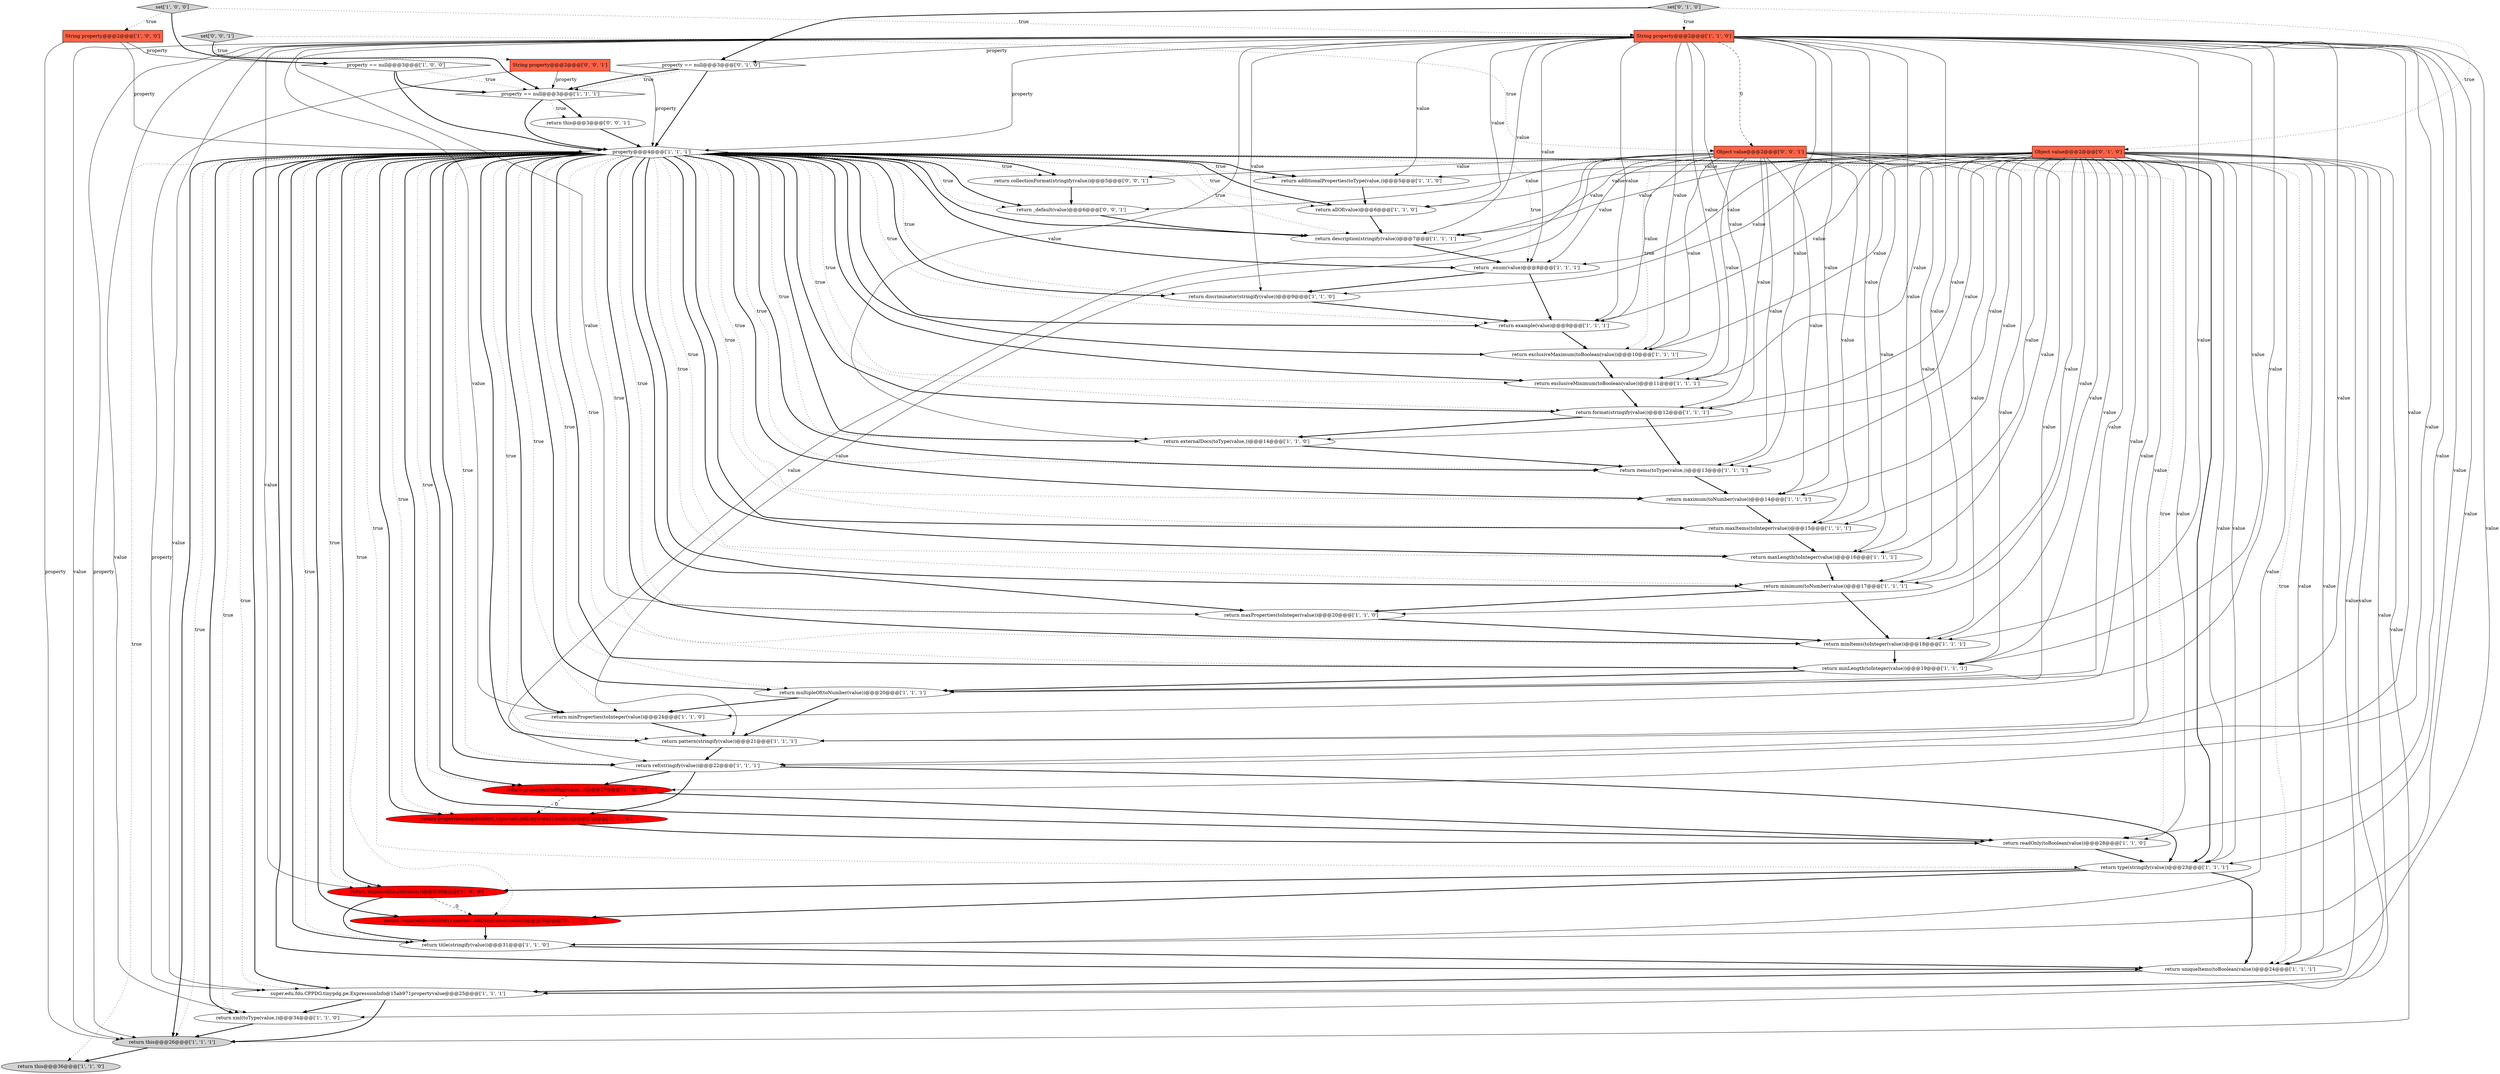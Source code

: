 digraph {
12 [style = filled, label = "return ref(stringify(value))@@@22@@@['1', '1', '1']", fillcolor = white, shape = ellipse image = "AAA0AAABBB1BBB"];
35 [style = filled, label = "super.edu.fdu.CPPDG.tinypdg.pe.ExpressionInfo@15ab971propertyvalue@@@25@@@['1', '1', '1']", fillcolor = white, shape = ellipse image = "AAA0AAABBB1BBB"];
38 [style = filled, label = "property == null@@@3@@@['0', '1', '0']", fillcolor = white, shape = diamond image = "AAA0AAABBB2BBB"];
36 [style = filled, label = "return this@@@26@@@['1', '1', '1']", fillcolor = lightgray, shape = ellipse image = "AAA0AAABBB1BBB"];
27 [style = filled, label = "return example(value)@@@9@@@['1', '1', '1']", fillcolor = white, shape = ellipse image = "AAA0AAABBB1BBB"];
8 [style = filled, label = "return _enum(value)@@@8@@@['1', '1', '1']", fillcolor = white, shape = ellipse image = "AAA0AAABBB1BBB"];
42 [style = filled, label = "return required(listBuilder().sparse().addAny(value).build())@@@30@@@['0', '1', '0']", fillcolor = red, shape = ellipse image = "AAA1AAABBB2BBB"];
26 [style = filled, label = "return discriminator(stringify(value))@@@9@@@['1', '1', '0']", fillcolor = white, shape = ellipse image = "AAA0AAABBB1BBB"];
31 [style = filled, label = "return items(toType(value,))@@@13@@@['1', '1', '1']", fillcolor = white, shape = ellipse image = "AAA0AAABBB1BBB"];
23 [style = filled, label = "return maxLength(toInteger(value))@@@16@@@['1', '1', '1']", fillcolor = white, shape = ellipse image = "AAA0AAABBB1BBB"];
7 [style = filled, label = "return maxItems(toInteger(value))@@@15@@@['1', '1', '1']", fillcolor = white, shape = ellipse image = "AAA0AAABBB1BBB"];
14 [style = filled, label = "return maxProperties(toInteger(value))@@@20@@@['1', '1', '0']", fillcolor = white, shape = ellipse image = "AAA0AAABBB1BBB"];
15 [style = filled, label = "return format(stringify(value))@@@12@@@['1', '1', '1']", fillcolor = white, shape = ellipse image = "AAA0AAABBB1BBB"];
32 [style = filled, label = "return multipleOf(toNumber(value))@@@20@@@['1', '1', '1']", fillcolor = white, shape = ellipse image = "AAA0AAABBB1BBB"];
20 [style = filled, label = "return readOnly(toBoolean(value))@@@28@@@['1', '1', '0']", fillcolor = white, shape = ellipse image = "AAA0AAABBB1BBB"];
29 [style = filled, label = "property == null@@@3@@@['1', '1', '1']", fillcolor = white, shape = diamond image = "AAA0AAABBB1BBB"];
34 [style = filled, label = "String property@@@2@@@['1', '1', '0']", fillcolor = tomato, shape = box image = "AAA0AAABBB1BBB"];
37 [style = filled, label = "return minProperties(toInteger(value))@@@24@@@['1', '1', '0']", fillcolor = white, shape = ellipse image = "AAA0AAABBB1BBB"];
45 [style = filled, label = "Object value@@@2@@@['0', '0', '1']", fillcolor = tomato, shape = box image = "AAA0AAABBB3BBB"];
3 [style = filled, label = "return uniqueItems(toBoolean(value))@@@24@@@['1', '1', '1']", fillcolor = white, shape = ellipse image = "AAA0AAABBB1BBB"];
6 [style = filled, label = "String property@@@2@@@['1', '0', '0']", fillcolor = tomato, shape = box image = "AAA0AAABBB1BBB"];
30 [style = filled, label = "return allOf(value)@@@6@@@['1', '1', '0']", fillcolor = white, shape = ellipse image = "AAA0AAABBB1BBB"];
33 [style = filled, label = "return maximum(toNumber(value))@@@14@@@['1', '1', '1']", fillcolor = white, shape = ellipse image = "AAA0AAABBB1BBB"];
22 [style = filled, label = "return title(stringify(value))@@@31@@@['1', '1', '0']", fillcolor = white, shape = ellipse image = "AAA0AAABBB1BBB"];
41 [style = filled, label = "return properties(mapBuilder(,).sparse().addAny(value).build())@@@27@@@['0', '1', '0']", fillcolor = red, shape = ellipse image = "AAA1AAABBB2BBB"];
4 [style = filled, label = "return exclusiveMinimum(toBoolean(value))@@@11@@@['1', '1', '1']", fillcolor = white, shape = ellipse image = "AAA0AAABBB1BBB"];
13 [style = filled, label = "return required(toList(value,))@@@30@@@['1', '0', '0']", fillcolor = red, shape = ellipse image = "AAA1AAABBB1BBB"];
10 [style = filled, label = "return pattern(stringify(value))@@@21@@@['1', '1', '1']", fillcolor = white, shape = ellipse image = "AAA0AAABBB1BBB"];
24 [style = filled, label = "return minimum(toNumber(value))@@@17@@@['1', '1', '1']", fillcolor = white, shape = ellipse image = "AAA0AAABBB1BBB"];
18 [style = filled, label = "return this@@@36@@@['1', '1', '0']", fillcolor = lightgray, shape = ellipse image = "AAA0AAABBB1BBB"];
5 [style = filled, label = "return minLength(toInteger(value))@@@19@@@['1', '1', '1']", fillcolor = white, shape = ellipse image = "AAA0AAABBB1BBB"];
11 [style = filled, label = "property == null@@@3@@@['1', '0', '0']", fillcolor = white, shape = diamond image = "AAA0AAABBB1BBB"];
16 [style = filled, label = "return xml(toType(value,))@@@34@@@['1', '1', '0']", fillcolor = white, shape = ellipse image = "AAA0AAABBB1BBB"];
25 [style = filled, label = "return properties(toMap(value,,))@@@27@@@['1', '0', '0']", fillcolor = red, shape = ellipse image = "AAA1AAABBB1BBB"];
9 [style = filled, label = "return minItems(toInteger(value))@@@18@@@['1', '1', '1']", fillcolor = white, shape = ellipse image = "AAA0AAABBB1BBB"];
21 [style = filled, label = "return exclusiveMaximum(toBoolean(value))@@@10@@@['1', '1', '1']", fillcolor = white, shape = ellipse image = "AAA0AAABBB1BBB"];
39 [style = filled, label = "Object value@@@2@@@['0', '1', '0']", fillcolor = tomato, shape = box image = "AAA0AAABBB2BBB"];
28 [style = filled, label = "return additionalProperties(toType(value,))@@@5@@@['1', '1', '0']", fillcolor = white, shape = ellipse image = "AAA0AAABBB1BBB"];
19 [style = filled, label = "return description(stringify(value))@@@7@@@['1', '1', '1']", fillcolor = white, shape = ellipse image = "AAA0AAABBB1BBB"];
17 [style = filled, label = "property@@@4@@@['1', '1', '1']", fillcolor = white, shape = diamond image = "AAA0AAABBB1BBB"];
40 [style = filled, label = "set['0', '1', '0']", fillcolor = lightgray, shape = diamond image = "AAA0AAABBB2BBB"];
47 [style = filled, label = "return collectionFormat(stringify(value))@@@5@@@['0', '0', '1']", fillcolor = white, shape = ellipse image = "AAA0AAABBB3BBB"];
43 [style = filled, label = "set['0', '0', '1']", fillcolor = lightgray, shape = diamond image = "AAA0AAABBB3BBB"];
0 [style = filled, label = "return type(stringify(value))@@@23@@@['1', '1', '1']", fillcolor = white, shape = ellipse image = "AAA0AAABBB1BBB"];
44 [style = filled, label = "String property@@@2@@@['0', '0', '1']", fillcolor = tomato, shape = box image = "AAA0AAABBB3BBB"];
2 [style = filled, label = "set['1', '0', '0']", fillcolor = lightgray, shape = diamond image = "AAA0AAABBB1BBB"];
46 [style = filled, label = "return this@@@3@@@['0', '0', '1']", fillcolor = white, shape = ellipse image = "AAA0AAABBB3BBB"];
1 [style = filled, label = "return externalDocs(toType(value,))@@@14@@@['1', '1', '0']", fillcolor = white, shape = ellipse image = "AAA0AAABBB1BBB"];
48 [style = filled, label = "return _default(value)@@@6@@@['0', '0', '1']", fillcolor = white, shape = ellipse image = "AAA0AAABBB3BBB"];
39->1 [style = solid, label="value"];
17->25 [style = bold, label=""];
40->39 [style = dotted, label="true"];
6->17 [style = solid, label="property"];
45->7 [style = solid, label="value"];
32->37 [style = bold, label=""];
0->13 [style = bold, label=""];
44->35 [style = solid, label="property"];
45->12 [style = solid, label="value"];
17->1 [style = dotted, label="true"];
17->9 [style = bold, label=""];
45->10 [style = solid, label="value"];
45->0 [style = solid, label="value"];
4->15 [style = bold, label=""];
17->35 [style = dotted, label="true"];
20->0 [style = bold, label=""];
17->14 [style = dotted, label="true"];
11->29 [style = bold, label=""];
39->22 [style = solid, label="value"];
34->24 [style = solid, label="value"];
40->38 [style = bold, label=""];
45->33 [style = solid, label="value"];
41->20 [style = bold, label=""];
34->31 [style = solid, label="value"];
34->36 [style = solid, label="value"];
45->9 [style = solid, label="value"];
3->35 [style = bold, label=""];
17->36 [style = bold, label=""];
39->23 [style = solid, label="value"];
17->8 [style = dotted, label="true"];
34->5 [style = solid, label="value"];
45->48 [style = solid, label="value"];
17->15 [style = dotted, label="true"];
17->14 [style = bold, label=""];
10->12 [style = bold, label=""];
29->46 [style = bold, label=""];
36->18 [style = bold, label=""];
9->5 [style = bold, label=""];
34->14 [style = solid, label="value"];
39->24 [style = solid, label="value"];
34->35 [style = solid, label="value"];
14->9 [style = bold, label=""];
43->29 [style = bold, label=""];
34->16 [style = solid, label="value"];
13->22 [style = bold, label=""];
17->27 [style = bold, label=""];
34->4 [style = solid, label="value"];
1->31 [style = bold, label=""];
34->23 [style = solid, label="value"];
34->13 [style = solid, label="value"];
8->27 [style = bold, label=""];
17->21 [style = bold, label=""];
39->21 [style = solid, label="value"];
17->27 [style = dotted, label="true"];
17->16 [style = bold, label=""];
17->20 [style = bold, label=""];
17->35 [style = bold, label=""];
17->20 [style = dotted, label="true"];
33->7 [style = bold, label=""];
0->3 [style = bold, label=""];
17->26 [style = dotted, label="true"];
39->30 [style = solid, label="value"];
39->37 [style = solid, label="value"];
44->17 [style = solid, label="property"];
17->5 [style = bold, label=""];
13->42 [style = dashed, label="0"];
34->8 [style = solid, label="value"];
28->30 [style = bold, label=""];
47->48 [style = bold, label=""];
17->41 [style = bold, label=""];
0->42 [style = bold, label=""];
39->31 [style = solid, label="value"];
39->8 [style = solid, label="value"];
17->37 [style = bold, label=""];
17->42 [style = bold, label=""];
39->27 [style = solid, label="value"];
17->3 [style = dotted, label="true"];
32->10 [style = bold, label=""];
25->41 [style = dashed, label="0"];
34->32 [style = solid, label="value"];
17->23 [style = dotted, label="true"];
34->37 [style = solid, label="value"];
34->30 [style = solid, label="value"];
17->16 [style = dotted, label="true"];
12->41 [style = bold, label=""];
39->26 [style = solid, label="value"];
30->19 [style = bold, label=""];
26->27 [style = bold, label=""];
45->24 [style = solid, label="value"];
39->7 [style = solid, label="value"];
45->8 [style = solid, label="value"];
15->31 [style = bold, label=""];
39->12 [style = solid, label="value"];
31->33 [style = bold, label=""];
7->23 [style = bold, label=""];
44->29 [style = solid, label="property"];
17->15 [style = bold, label=""];
34->3 [style = solid, label="value"];
39->5 [style = solid, label="value"];
45->27 [style = solid, label="value"];
11->17 [style = bold, label=""];
45->47 [style = solid, label="value"];
42->22 [style = bold, label=""];
17->21 [style = dotted, label="true"];
38->17 [style = bold, label=""];
39->3 [style = solid, label="value"];
17->33 [style = dotted, label="true"];
21->4 [style = bold, label=""];
17->8 [style = bold, label=""];
17->10 [style = bold, label=""];
40->34 [style = dotted, label="true"];
45->21 [style = solid, label="value"];
16->36 [style = bold, label=""];
29->17 [style = bold, label=""];
34->26 [style = solid, label="value"];
34->20 [style = solid, label="value"];
34->22 [style = solid, label="value"];
45->4 [style = solid, label="value"];
17->1 [style = bold, label=""];
39->4 [style = solid, label="value"];
45->31 [style = solid, label="value"];
17->18 [style = dotted, label="true"];
37->10 [style = bold, label=""];
17->4 [style = dotted, label="true"];
39->33 [style = solid, label="value"];
11->29 [style = dotted, label="true"];
34->7 [style = solid, label="value"];
39->14 [style = solid, label="value"];
34->45 [style = dashed, label="0"];
34->19 [style = solid, label="value"];
17->23 [style = bold, label=""];
39->19 [style = solid, label="value"];
6->11 [style = solid, label="property"];
17->47 [style = dotted, label="true"];
5->32 [style = bold, label=""];
43->44 [style = dotted, label="true"];
25->20 [style = bold, label=""];
39->20 [style = solid, label="value"];
17->12 [style = bold, label=""];
45->15 [style = solid, label="value"];
17->25 [style = dotted, label="true"];
34->10 [style = solid, label="value"];
34->15 [style = solid, label="value"];
39->32 [style = solid, label="value"];
17->12 [style = dotted, label="true"];
17->0 [style = bold, label=""];
2->6 [style = dotted, label="true"];
17->42 [style = dotted, label="true"];
17->28 [style = dotted, label="true"];
17->19 [style = dotted, label="true"];
45->32 [style = solid, label="value"];
34->28 [style = solid, label="value"];
17->3 [style = bold, label=""];
17->22 [style = dotted, label="true"];
17->13 [style = bold, label=""];
6->36 [style = solid, label="property"];
17->37 [style = dotted, label="true"];
17->36 [style = dotted, label="true"];
34->1 [style = solid, label="value"];
27->21 [style = bold, label=""];
34->27 [style = solid, label="value"];
39->15 [style = solid, label="value"];
2->11 [style = bold, label=""];
17->4 [style = bold, label=""];
34->21 [style = solid, label="value"];
17->24 [style = dotted, label="true"];
24->9 [style = bold, label=""];
15->1 [style = bold, label=""];
17->41 [style = dotted, label="true"];
17->0 [style = dotted, label="true"];
17->26 [style = bold, label=""];
35->16 [style = bold, label=""];
2->34 [style = dotted, label="true"];
17->47 [style = bold, label=""];
17->31 [style = bold, label=""];
38->29 [style = bold, label=""];
34->38 [style = solid, label="property"];
39->28 [style = solid, label="value"];
17->48 [style = dotted, label="true"];
45->19 [style = solid, label="value"];
34->12 [style = solid, label="value"];
34->17 [style = solid, label="property"];
8->26 [style = bold, label=""];
17->30 [style = bold, label=""];
17->33 [style = bold, label=""];
17->32 [style = bold, label=""];
17->22 [style = bold, label=""];
17->32 [style = dotted, label="true"];
12->0 [style = bold, label=""];
39->35 [style = solid, label="value"];
34->33 [style = solid, label="value"];
17->19 [style = bold, label=""];
19->8 [style = bold, label=""];
39->16 [style = solid, label="value"];
39->36 [style = solid, label="value"];
34->25 [style = solid, label="value"];
29->46 [style = dotted, label="true"];
45->35 [style = solid, label="value"];
17->31 [style = dotted, label="true"];
17->7 [style = bold, label=""];
24->14 [style = bold, label=""];
17->10 [style = dotted, label="true"];
22->3 [style = bold, label=""];
17->28 [style = bold, label=""];
17->24 [style = bold, label=""];
23->24 [style = bold, label=""];
17->30 [style = dotted, label="true"];
34->9 [style = solid, label="value"];
43->45 [style = dotted, label="true"];
39->9 [style = solid, label="value"];
12->25 [style = bold, label=""];
34->36 [style = solid, label="property"];
17->9 [style = dotted, label="true"];
17->48 [style = bold, label=""];
48->19 [style = bold, label=""];
45->5 [style = solid, label="value"];
45->3 [style = solid, label="value"];
17->7 [style = dotted, label="true"];
34->0 [style = solid, label="value"];
45->23 [style = solid, label="value"];
38->29 [style = dotted, label="true"];
35->36 [style = bold, label=""];
17->13 [style = dotted, label="true"];
46->17 [style = bold, label=""];
39->0 [style = solid, label="value"];
39->10 [style = solid, label="value"];
17->5 [style = dotted, label="true"];
}
